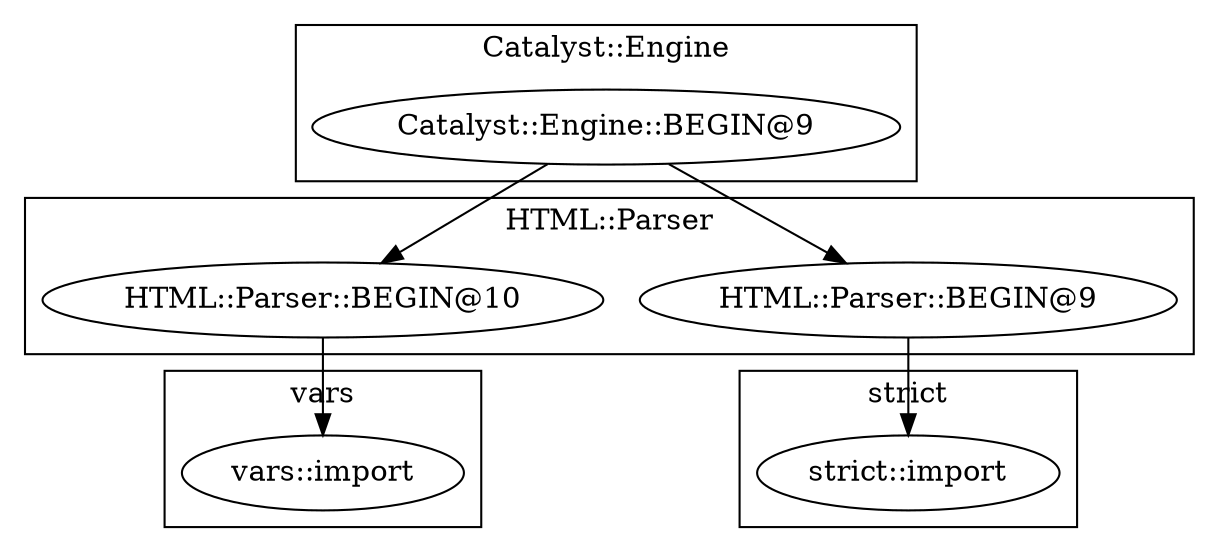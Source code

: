 digraph {
graph [overlap=false]
subgraph cluster_HTML_Parser {
	label="HTML::Parser";
	"HTML::Parser::BEGIN@10";
	"HTML::Parser::BEGIN@9";
}
subgraph cluster_Catalyst_Engine {
	label="Catalyst::Engine";
	"Catalyst::Engine::BEGIN@9";
}
subgraph cluster_vars {
	label="vars";
	"vars::import";
}
subgraph cluster_strict {
	label="strict";
	"strict::import";
}
"Catalyst::Engine::BEGIN@9" -> "HTML::Parser::BEGIN@10";
"HTML::Parser::BEGIN@9" -> "strict::import";
"HTML::Parser::BEGIN@10" -> "vars::import";
"Catalyst::Engine::BEGIN@9" -> "HTML::Parser::BEGIN@9";
}
